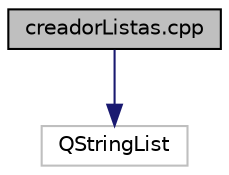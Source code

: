 digraph "creadorListas.cpp"
{
 // LATEX_PDF_SIZE
  edge [fontname="Helvetica",fontsize="10",labelfontname="Helvetica",labelfontsize="10"];
  node [fontname="Helvetica",fontsize="10",shape=record];
  Node1 [label="creadorListas.cpp",height=0.2,width=0.4,color="black", fillcolor="grey75", style="filled", fontcolor="black",tooltip="Clase para separar el codigo en sublistas."];
  Node1 -> Node2 [color="midnightblue",fontsize="10",style="solid",fontname="Helvetica"];
  Node2 [label="QStringList",height=0.2,width=0.4,color="grey75", fillcolor="white", style="filled",tooltip=" "];
}
